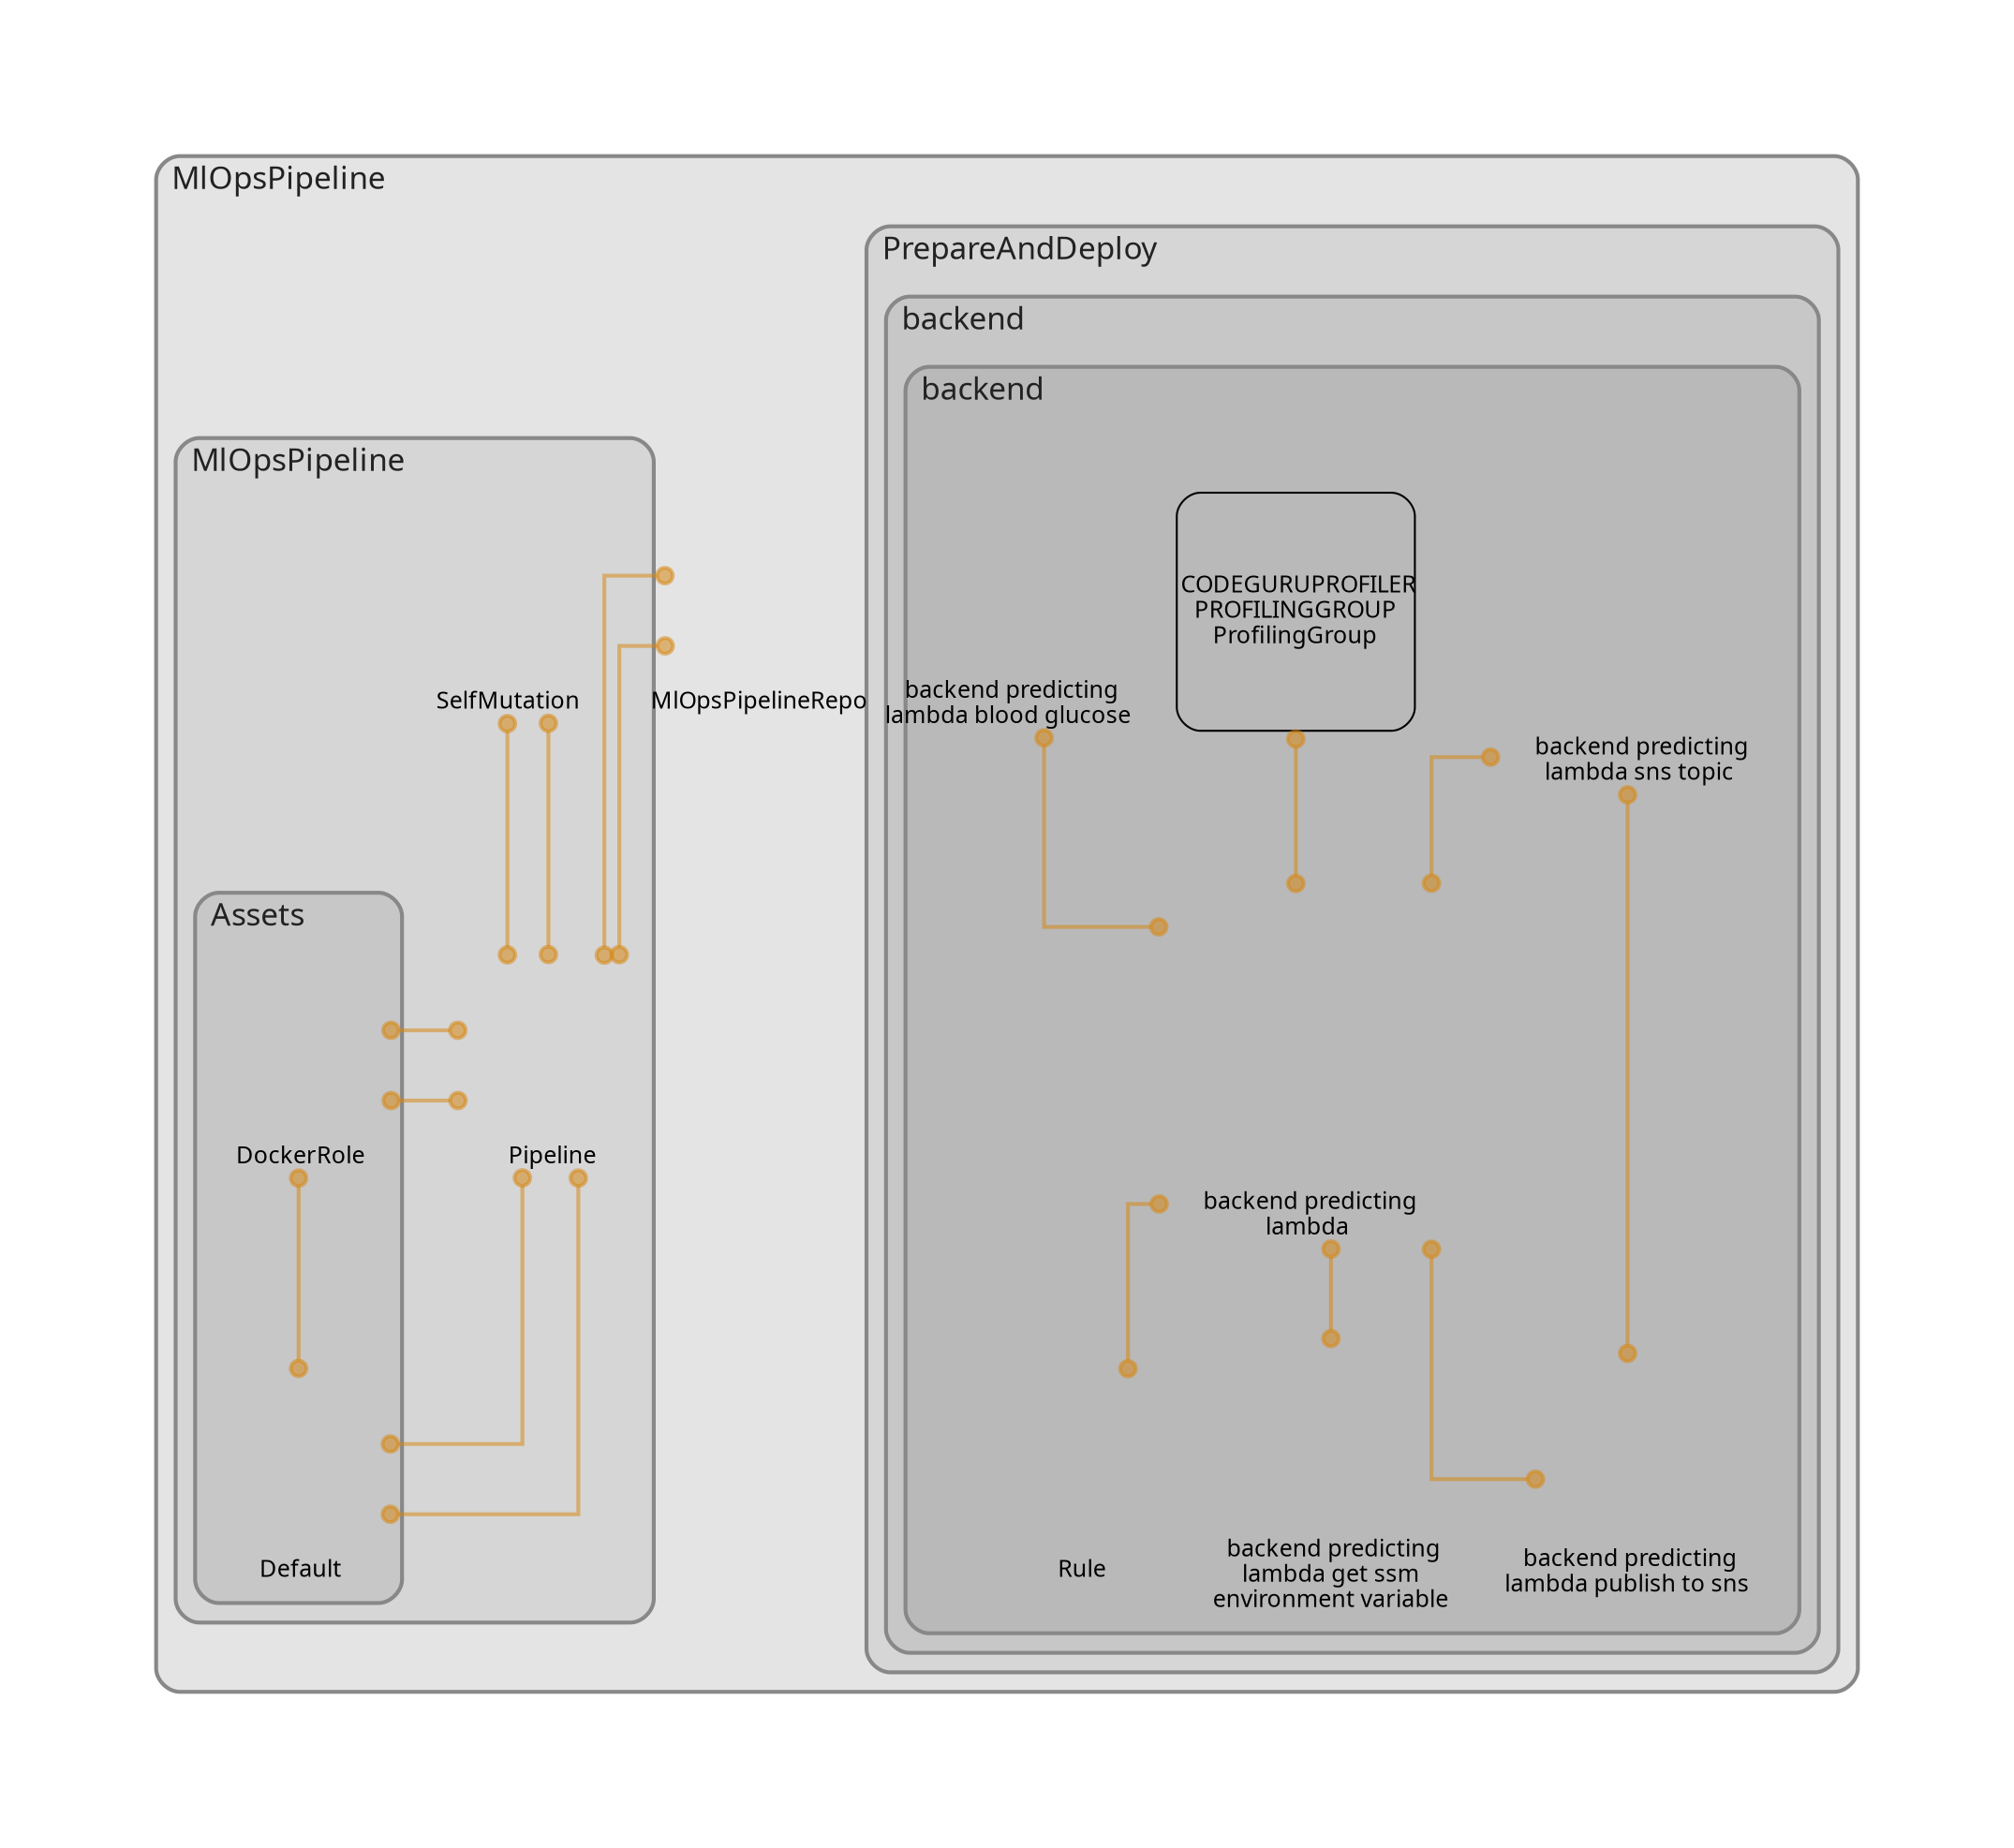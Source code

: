 digraph "Diagram" {
  splines = "ortho";
  pad = "1.0";
  nodesep = "0.60";
  ranksep = "0.75";
  fontname = "Sans-Serif";
  fontsize = "15";
  dpi = "200";
  rankdir = "BT";
  compound = "true";
  fontcolor = "#222222";
  edge [
    color = "#D5871488",
    penwidth = 2,
    arrowhead = "dot",
    arrowtail = "dot",
  ];
  node [
    shape = "box",
    style = "rounded",
    fixedsize = true,
    width = 1.7,
    height = 1.7,
    labelloc = "c",
    imagescale = true,
    fontname = "Sans-Serif",
    fontsize = 8,
    margin = 8,
  ];
  subgraph "MlOpsPipeline" {
    subgraph "cluster-SubGraph.MlOpsPipeline" {
      graph [
        label = "MlOpsPipeline",
        labelloc = "b",
        labeljust = "l",
        margin = "10",
        fontsize = "16",
        penwidth = "2",
        pencolor = "#888888",
        style = "filled,rounded",
        fillcolor = "#e4e4e4",
      ];
      "MlOpsPipeline/MlOpsPipelineRepo" [
        label = " MlOpsPipelineRepo",
        fontsize = 12,
        image = "/Users/martin/PycharmProjects/ml-ops-cdk-blood-glucose/iac/node_modules/cdk-dia/icons/aws/Service/Arch_Developer- Tools/64/Arch_AWS-CodeCommit_64@5x.png",
        imagescale = "true",
        imagepos = "tc",
        penwidth = "0",
        shape = "node",
        fixedsize = "true",
        labelloc = "b",
        width = 1.2,
        height = 1.466,
      ];
      subgraph "cluster-SubGraph.MlOpsPipeline" {
        graph [
          label = "MlOpsPipeline",
          labelloc = "b",
          labeljust = "l",
          margin = "10",
          fontsize = "16",
          penwidth = "2",
          pencolor = "#888888",
          style = "filled,rounded",
          fillcolor = "#d6d6d6",
        ];
        "MlOpsPipeline/MlOpsPipeline/Pipeline" [
          label = " Pipeline",
          fontsize = 12,
          image = "/Users/martin/PycharmProjects/ml-ops-cdk-blood-glucose/iac/node_modules/cdk-dia/icons/aws/Service/Arch_Developer- Tools/64/Arch_AWS-CodePipeline_64@5x.png",
          imagescale = "true",
          imagepos = "tc",
          penwidth = "0",
          shape = "node",
          fixedsize = "true",
          labelloc = "b",
          width = 1.2,
          height = 1.466,
        ];
        "MlOpsPipeline/MlOpsPipeline/UpdatePipeline/SelfMutation" [
          label = " SelfMutation",
          fontsize = 12,
          image = "/Users/martin/PycharmProjects/ml-ops-cdk-blood-glucose/iac/node_modules/cdk-dia/icons/aws/Service/Arch_Developer- Tools/64/Arch_Amazon-CodeBuild_64@5x.png",
          imagescale = "true",
          imagepos = "tc",
          penwidth = "0",
          shape = "node",
          fixedsize = "true",
          labelloc = "b",
          width = 1.2,
          height = 1.466,
        ];
        subgraph "cluster-SubGraph.Assets" {
          graph [
            label = "Assets",
            labelloc = "b",
            labeljust = "l",
            margin = "10",
            fontsize = "16",
            penwidth = "2",
            pencolor = "#888888",
            style = "filled,rounded",
            fillcolor = "#c7c7c7",
          ];
          "MlOpsPipeline/MlOpsPipeline/Assets/DockerRole" [
            label = " DockerRole",
            fontsize = 12,
            image = "/Users/martin/PycharmProjects/ml-ops-cdk-blood-glucose/iac/node_modules/cdk-dia/icons/aws/Service/Arch_Security-Identity-Compliance/64/Arch_AWS-Identity-and-Access-Management_64@5x.png",
            imagescale = "true",
            imagepos = "tc",
            penwidth = "0",
            shape = "node",
            fixedsize = "true",
            labelloc = "b",
            width = 1.2,
            height = 1.466,
          ];
          "MlOpsPipeline/MlOpsPipeline/Assets/DockerAsset1/Default" [
            label = " Default",
            fontsize = 12,
            image = "/Users/martin/PycharmProjects/ml-ops-cdk-blood-glucose/iac/node_modules/cdk-dia/icons/aws/Service/Arch_Developer- Tools/64/Arch_Amazon-CodeBuild_64@5x.png",
            imagescale = "true",
            imagepos = "tc",
            penwidth = "0",
            shape = "node",
            fixedsize = "true",
            labelloc = "b",
            width = 1.2,
            height = 1.466,
          ];
        }
      }
      subgraph "cluster-SubGraph.PrepareAndDeploy" {
        graph [
          label = "PrepareAndDeploy",
          labelloc = "b",
          labeljust = "l",
          margin = "10",
          fontsize = "16",
          penwidth = "2",
          pencolor = "#888888",
          style = "filled,rounded",
          fillcolor = "#d6d6d6",
        ];
        subgraph "cluster-SubGraph.backend" {
          graph [
            label = "backend",
            labelloc = "b",
            labeljust = "l",
            margin = "10",
            fontsize = "16",
            penwidth = "2",
            pencolor = "#888888",
            style = "filled,rounded",
            fillcolor = "#c7c7c7",
          ];
          subgraph "cluster-SubGraph.backend" {
            graph [
              label = "backend",
              labelloc = "b",
              labeljust = "l",
              margin = "10",
              fontsize = "16",
              penwidth = "2",
              pencolor = "#888888",
              style = "filled,rounded",
              fillcolor = "#b9b9b9",
            ];
            "MlOpsPipeline/PrepareAndDeploy/backend/backend/backend-predicting-lambda-blood-glucose" [
              label = " backend predicting\nlambda blood glucose",
              fontsize = 12,
              image = "/Users/martin/PycharmProjects/ml-ops-cdk-blood-glucose/iac/node_modules/cdk-dia/icons/aws/Service/Arch_Database/64/Arch_Amazon-DynamoDB_64@5x.png",
              imagescale = "true",
              imagepos = "tc",
              penwidth = "0",
              shape = "node",
              fixedsize = "true",
              labelloc = "b",
              width = 1.2,
              height = 1.682,
            ];
            "MlOpsPipeline/PrepareAndDeploy/backend/backend/backend-predicting-lambda-sns-topic" [
              label = " backend predicting\nlambda sns topic",
              fontsize = 12,
              image = "/Users/martin/PycharmProjects/ml-ops-cdk-blood-glucose/iac/node_modules/cdk-dia/icons/aws/Service/Arch_App-Integration/Arch_64/Arch_AWS-Simple-Notification-Service_64@5x.png",
              imagescale = "true",
              imagepos = "tc",
              penwidth = "0",
              shape = "node",
              fixedsize = "true",
              labelloc = "b",
              width = 2,
              height = 2.4819999999999998,
            ];
            "MlOpsPipeline/PrepareAndDeploy/backend/backend/backend-predicting-lambda" [
              label = " backend predicting\nlambda",
              fontsize = 12,
              image = "/Users/martin/PycharmProjects/ml-ops-cdk-blood-glucose/iac/node_modules/cdk-dia/icons/aws/Service/Arch_Compute/64/Arch_AWS-Lambda_64@5x.png",
              imagescale = "true",
              imagepos = "tc",
              penwidth = "0",
              shape = "node",
              fixedsize = "true",
              labelloc = "b",
              width = 2,
              height = 2.4819999999999998,
            ];
            "MlOpsPipeline/PrepareAndDeploy/backend/backend/backend-predicting-lambda-get-ssm-environment-variable" [
              label = " backend predicting\nlambda get ssm\nenvironment variable",
              fontsize = 12,
              image = "/Users/martin/PycharmProjects/ml-ops-cdk-blood-glucose/iac/node_modules/cdk-dia/icons/aws/Service/Arch_Security-Identity-Compliance/64/Arch_AWS-Identity-and-Access-Management_64@5x.png",
              imagescale = "true",
              imagepos = "tc",
              penwidth = "0",
              shape = "node",
              fixedsize = "true",
              labelloc = "b",
              width = 1.2,
              height = 1.898,
            ];
            "MlOpsPipeline/PrepareAndDeploy/backend/backend/backend-predicting-lambda-publish-to-sns" [
              label = " backend predicting\nlambda publish to sns",
              fontsize = 12,
              image = "/Users/martin/PycharmProjects/ml-ops-cdk-blood-glucose/iac/node_modules/cdk-dia/icons/aws/Service/Arch_Security-Identity-Compliance/64/Arch_AWS-Identity-and-Access-Management_64@5x.png",
              imagescale = "true",
              imagepos = "tc",
              penwidth = "0",
              shape = "node",
              fixedsize = "true",
              labelloc = "b",
              width = 1.2,
              height = 1.682,
            ];
            "MlOpsPipeline/PrepareAndDeploy/backend/backend/Rule" [
              label = " Rule",
              fontsize = 12,
              image = "/Users/martin/PycharmProjects/ml-ops-cdk-blood-glucose/iac/node_modules/cdk-dia/icons/aws/Service/Arch_App-Integration/Arch_64/Arch_Amazon-EventBridge_64@5x.png",
              imagescale = "true",
              imagepos = "tc",
              penwidth = "0",
              shape = "node",
              fixedsize = "true",
              labelloc = "b",
              width = 1.2,
              height = 1.466,
            ];
            "MlOpsPipeline/PrepareAndDeploy/backend/backend/backend-predicting-lambda-profiling-group/ProfilingGroup" [
              label = " CODEGURUPROFILER\nPROFILINGGROUP\nProfilingGroup",
              fontsize = 12,
            ];
          }
        }
      }
    }
  }
  "MlOpsPipeline/MlOpsPipelineRepo" -> "MlOpsPipeline/MlOpsPipeline/Pipeline" [
    dir = "both",
  ];
  "MlOpsPipeline/MlOpsPipeline/Pipeline" -> "MlOpsPipeline/MlOpsPipelineRepo" [
    dir = "both",
  ];
  "MlOpsPipeline/MlOpsPipeline/Pipeline" -> "MlOpsPipeline/MlOpsPipeline/UpdatePipeline/SelfMutation" [
    dir = "both",
  ];
  "MlOpsPipeline/MlOpsPipeline/Pipeline" -> "MlOpsPipeline/MlOpsPipeline/Assets/DockerRole" [
    dir = "both",
  ];
  "MlOpsPipeline/MlOpsPipeline/Pipeline" -> "MlOpsPipeline/MlOpsPipeline/Assets/DockerAsset1/Default" [
    dir = "both",
  ];
  "MlOpsPipeline/MlOpsPipeline/Assets/DockerRole" -> "MlOpsPipeline/MlOpsPipeline/Pipeline" [
    dir = "both",
  ];
  "MlOpsPipeline/MlOpsPipeline/Assets/DockerAsset1/Default" -> "MlOpsPipeline/MlOpsPipeline/Pipeline" [
    dir = "both",
  ];
  "MlOpsPipeline/MlOpsPipeline/Assets/DockerAsset1/Default" -> "MlOpsPipeline/MlOpsPipeline/Assets/DockerRole" [
    dir = "both",
  ];
  "MlOpsPipeline/MlOpsPipeline/UpdatePipeline/SelfMutation" -> "MlOpsPipeline/MlOpsPipeline/Pipeline" [
    dir = "both",
  ];
  "MlOpsPipeline/PrepareAndDeploy/backend/backend/backend-predicting-lambda" -> "MlOpsPipeline/PrepareAndDeploy/backend/backend/backend-predicting-lambda-profiling-group/ProfilingGroup" [
    dir = "both",
  ];
  "MlOpsPipeline/PrepareAndDeploy/backend/backend/backend-predicting-lambda" -> "MlOpsPipeline/PrepareAndDeploy/backend/backend/backend-predicting-lambda-blood-glucose" [
    dir = "both",
  ];
  "MlOpsPipeline/PrepareAndDeploy/backend/backend/backend-predicting-lambda" -> "MlOpsPipeline/PrepareAndDeploy/backend/backend/backend-predicting-lambda-sns-topic" [
    dir = "both",
  ];
  "MlOpsPipeline/PrepareAndDeploy/backend/backend/backend-predicting-lambda-get-ssm-environment-variable" -> "MlOpsPipeline/PrepareAndDeploy/backend/backend/backend-predicting-lambda" [
    dir = "both",
  ];
  "MlOpsPipeline/PrepareAndDeploy/backend/backend/backend-predicting-lambda-publish-to-sns" -> "MlOpsPipeline/PrepareAndDeploy/backend/backend/backend-predicting-lambda-sns-topic" [
    dir = "both",
  ];
  "MlOpsPipeline/PrepareAndDeploy/backend/backend/backend-predicting-lambda-publish-to-sns" -> "MlOpsPipeline/PrepareAndDeploy/backend/backend/backend-predicting-lambda" [
    dir = "both",
  ];
  "MlOpsPipeline/PrepareAndDeploy/backend/backend/Rule" -> "MlOpsPipeline/PrepareAndDeploy/backend/backend/backend-predicting-lambda" [
    dir = "both",
  ];
}